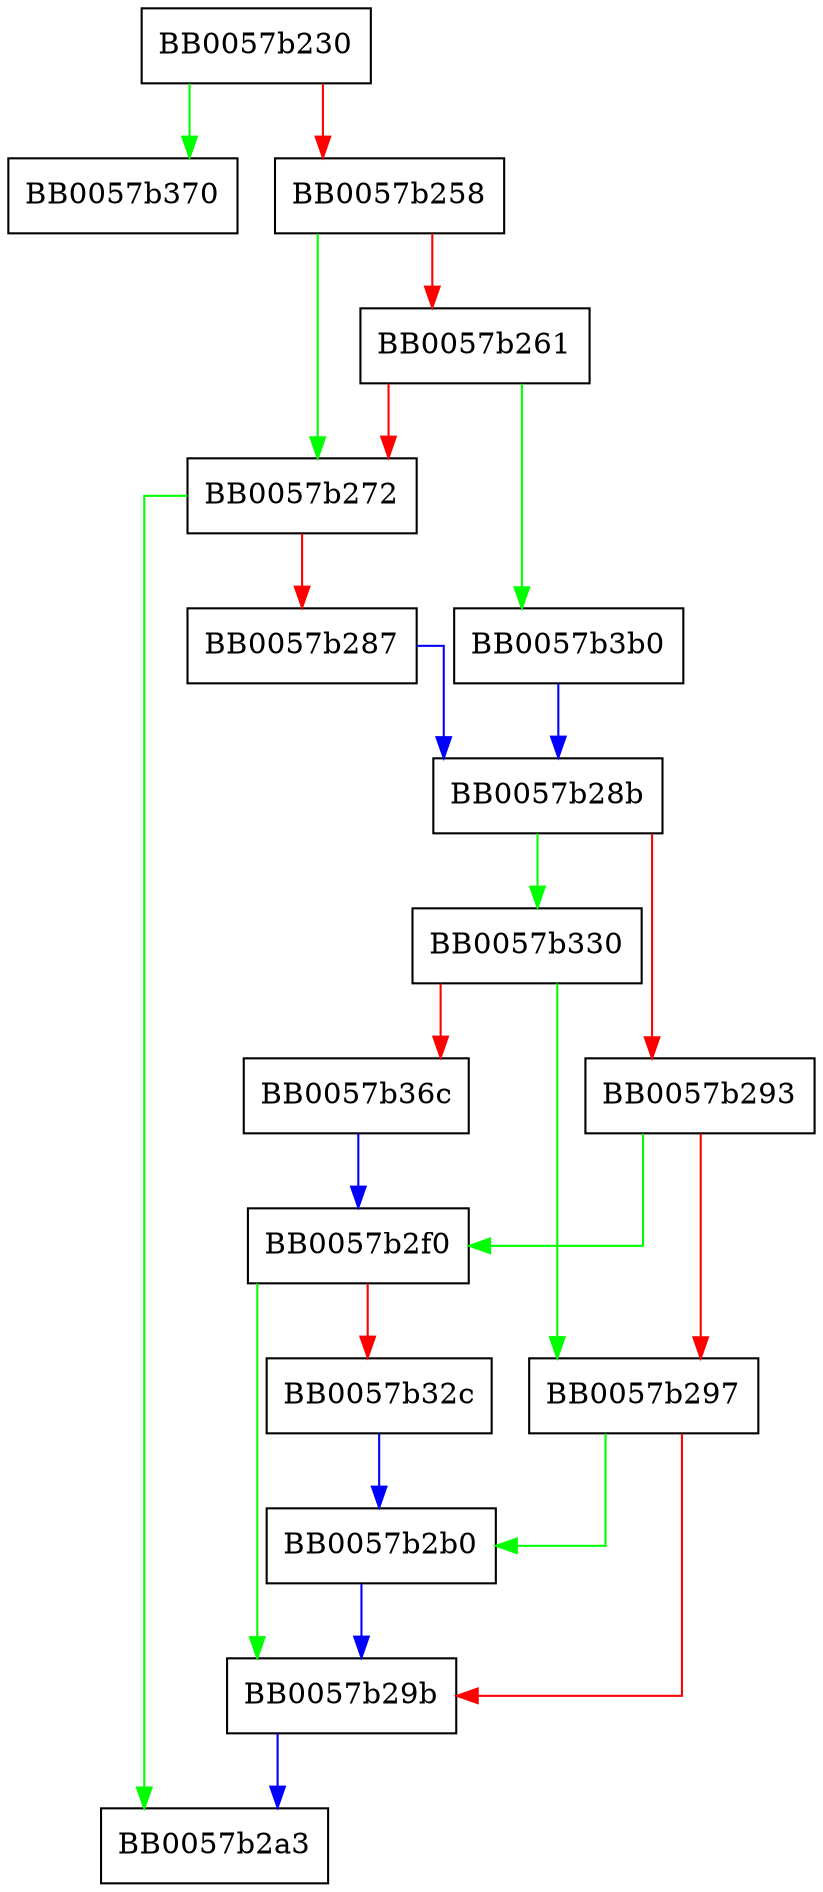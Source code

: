 digraph DH_check_pub_key_ex {
  node [shape="box"];
  graph [splines=ortho];
  BB0057b230 -> BB0057b370 [color="green"];
  BB0057b230 -> BB0057b258 [color="red"];
  BB0057b258 -> BB0057b272 [color="green"];
  BB0057b258 -> BB0057b261 [color="red"];
  BB0057b261 -> BB0057b3b0 [color="green"];
  BB0057b261 -> BB0057b272 [color="red"];
  BB0057b272 -> BB0057b2a3 [color="green"];
  BB0057b272 -> BB0057b287 [color="red"];
  BB0057b287 -> BB0057b28b [color="blue"];
  BB0057b28b -> BB0057b330 [color="green"];
  BB0057b28b -> BB0057b293 [color="red"];
  BB0057b293 -> BB0057b2f0 [color="green"];
  BB0057b293 -> BB0057b297 [color="red"];
  BB0057b297 -> BB0057b2b0 [color="green"];
  BB0057b297 -> BB0057b29b [color="red"];
  BB0057b29b -> BB0057b2a3 [color="blue"];
  BB0057b2b0 -> BB0057b29b [color="blue"];
  BB0057b2f0 -> BB0057b29b [color="green"];
  BB0057b2f0 -> BB0057b32c [color="red"];
  BB0057b32c -> BB0057b2b0 [color="blue"];
  BB0057b330 -> BB0057b297 [color="green"];
  BB0057b330 -> BB0057b36c [color="red"];
  BB0057b36c -> BB0057b2f0 [color="blue"];
  BB0057b3b0 -> BB0057b28b [color="blue"];
}